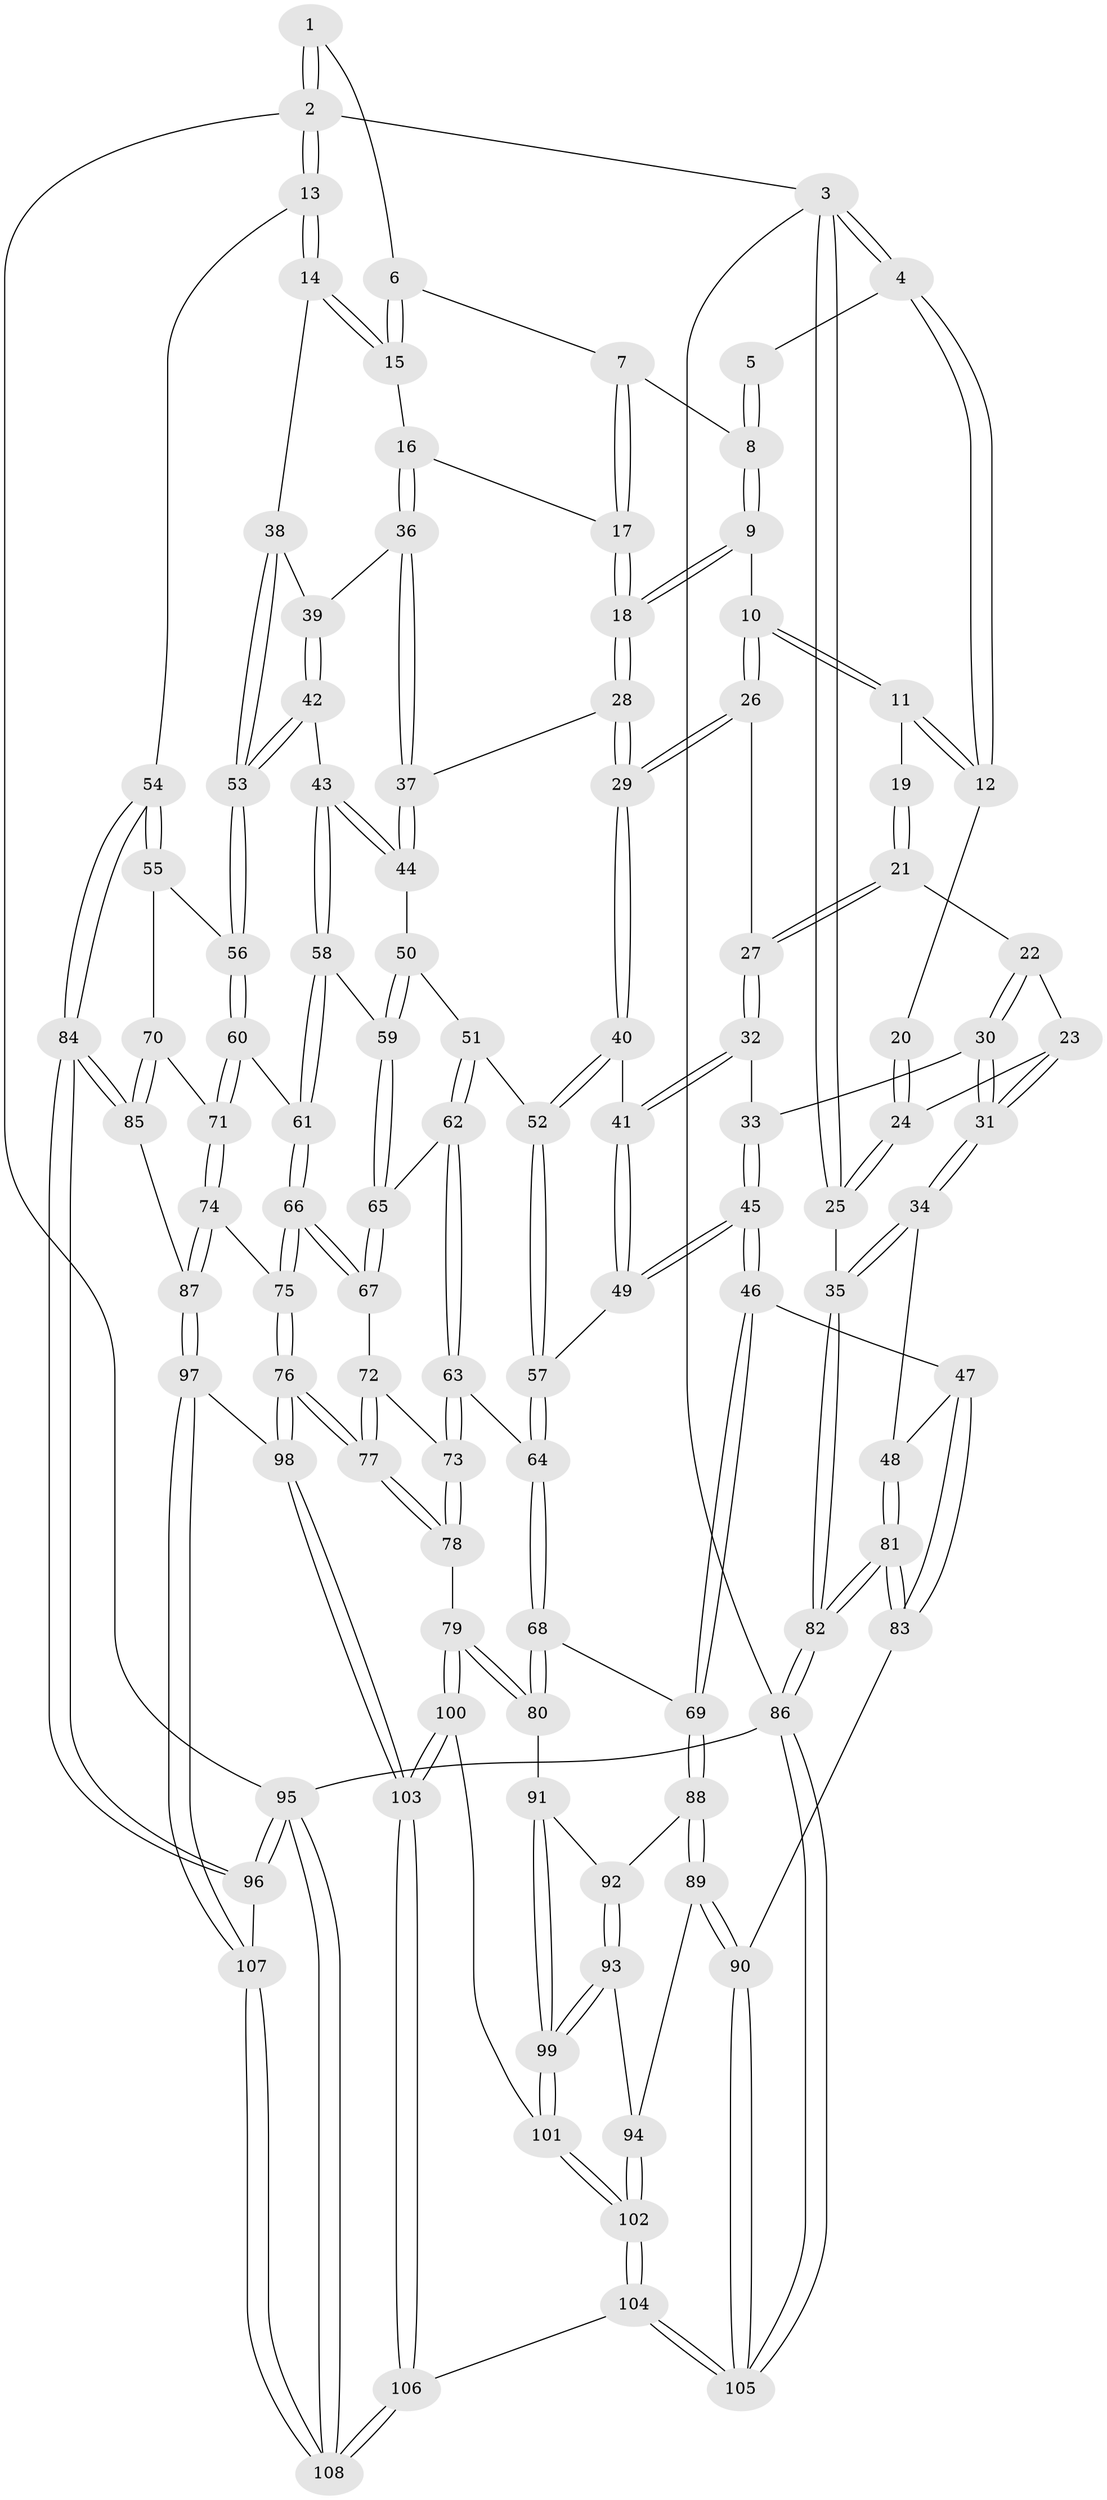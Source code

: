 // coarse degree distribution, {4: 0.4375, 6: 0.0625, 3: 0.125, 5: 0.359375, 7: 0.015625}
// Generated by graph-tools (version 1.1) at 2025/42/03/06/25 10:42:30]
// undirected, 108 vertices, 267 edges
graph export_dot {
graph [start="1"]
  node [color=gray90,style=filled];
  1 [pos="+0.9371970143376429+0"];
  2 [pos="+1+0"];
  3 [pos="+0+0"];
  4 [pos="+0.4602867778397584+0"];
  5 [pos="+0.4618280760343696+0"];
  6 [pos="+0.8437484620335364+0"];
  7 [pos="+0.7238689592911142+0.09451675303173142"];
  8 [pos="+0.6600542031095212+0.09627515139378252"];
  9 [pos="+0.619695132853503+0.1877176551237197"];
  10 [pos="+0.40864101384769674+0.10998292041513273"];
  11 [pos="+0.40577038860281245+0.09724303820852165"];
  12 [pos="+0.4056193517231969+0.04355761530228032"];
  13 [pos="+1+0.2851500842814196"];
  14 [pos="+1+0.2853252237886112"];
  15 [pos="+0.8840078889270094+0.19374407253382883"];
  16 [pos="+0.8259129394898906+0.22807177024783867"];
  17 [pos="+0.742311699454008+0.1575130351094921"];
  18 [pos="+0.6425544021396911+0.25159590748551797"];
  19 [pos="+0.19190351471037034+0.1690602643991485"];
  20 [pos="+0.14933537234088962+0.07038626337985128"];
  21 [pos="+0.18213172578159434+0.2083028316028349"];
  22 [pos="+0.14619609828760288+0.23005696117573743"];
  23 [pos="+0.07332715789206182+0.21612599160926124"];
  24 [pos="+0+0"];
  25 [pos="+0+0"];
  26 [pos="+0.39648855612754524+0.22811390325564204"];
  27 [pos="+0.3004114814043754+0.27659713560249466"];
  28 [pos="+0.6461117095219743+0.2883817372977624"];
  29 [pos="+0.4862597685570414+0.3522985276531604"];
  30 [pos="+0.16054180298399356+0.35512508475450805"];
  31 [pos="+0.0009528739215271746+0.4310575597574407"];
  32 [pos="+0.28425237704346223+0.30240560747170786"];
  33 [pos="+0.23707645205922245+0.3673650087211366"];
  34 [pos="+0+0.46907834694480594"];
  35 [pos="+0+0.4713048771185315"];
  36 [pos="+0.7582495277161242+0.32493550909813634"];
  37 [pos="+0.7320791593866242+0.3349834782334831"];
  38 [pos="+0.9824642556623502+0.3582903432395992"];
  39 [pos="+0.8479113835725515+0.36860065773678213"];
  40 [pos="+0.48059639023130063+0.39084641461314173"];
  41 [pos="+0.3999987912924617+0.45087954963082877"];
  42 [pos="+0.8676743836622678+0.5065116218655802"];
  43 [pos="+0.7972490657464087+0.5138618297781724"];
  44 [pos="+0.7220394723312107+0.41124038049915546"];
  45 [pos="+0.3026582507869039+0.5225307392348572"];
  46 [pos="+0.25838331639270246+0.6007826603388444"];
  47 [pos="+0.1419965865315128+0.5904577861309889"];
  48 [pos="+0.12279007442113903+0.5801761836818577"];
  49 [pos="+0.33159256606796433+0.5082927007255074"];
  50 [pos="+0.6219535832317554+0.5004405275312654"];
  51 [pos="+0.5914872369969899+0.5079097538987063"];
  52 [pos="+0.5676361396772196+0.5015056911985315"];
  53 [pos="+0.8790820124298545+0.5103447835090448"];
  54 [pos="+1+0.527142976652918"];
  55 [pos="+0.9598204317182536+0.5700281465467654"];
  56 [pos="+0.9363041825652324+0.5662277665493961"];
  57 [pos="+0.5048876426126989+0.5832036163823201"];
  58 [pos="+0.782847811844627+0.5377397795849889"];
  59 [pos="+0.7234770511806161+0.5728779442998968"];
  60 [pos="+0.8625700378264414+0.6451926248422902"];
  61 [pos="+0.8235476120395822+0.6525605258479181"];
  62 [pos="+0.6093090757976142+0.5753516309510668"];
  63 [pos="+0.5993180489516202+0.657095285512136"];
  64 [pos="+0.49518998104145245+0.6460193262444209"];
  65 [pos="+0.7085497823208113+0.6333211560977533"];
  66 [pos="+0.8013786537079662+0.67247439523105"];
  67 [pos="+0.7097146054250603+0.6512956668900663"];
  68 [pos="+0.46705948734557456+0.6769641696124423"];
  69 [pos="+0.2624049608417933+0.6083356239356053"];
  70 [pos="+0.9524876686913187+0.701673359804566"];
  71 [pos="+0.9092911218880236+0.7142754778601206"];
  72 [pos="+0.7093235298407787+0.651717037122572"];
  73 [pos="+0.6174213297404212+0.6769506103622231"];
  74 [pos="+0.8808297035400541+0.7772633859889834"];
  75 [pos="+0.8048758391753195+0.7309091756181735"];
  76 [pos="+0.7084673623504142+0.8121013267025942"];
  77 [pos="+0.7067147325879531+0.8108830305729389"];
  78 [pos="+0.6006393627988755+0.7870148368880805"];
  79 [pos="+0.5601714185415342+0.8032898687114417"];
  80 [pos="+0.4751811896892573+0.7181460646360893"];
  81 [pos="+0+0.8329997129534291"];
  82 [pos="+0+0.845912172248535"];
  83 [pos="+0.0494868344954684+0.8352010016258385"];
  84 [pos="+1+0.8165992683127754"];
  85 [pos="+1+0.8024742653749328"];
  86 [pos="+0+1"];
  87 [pos="+0.8986088399384642+0.8336552299197574"];
  88 [pos="+0.2626141074205058+0.6118841056114992"];
  89 [pos="+0.17483597583667443+0.8408874304066961"];
  90 [pos="+0.13290343618262074+0.8784786541602293"];
  91 [pos="+0.3937530410733287+0.7904447899343898"];
  92 [pos="+0.30004216998404015+0.6989666068931745"];
  93 [pos="+0.29487379835105665+0.8156509335803257"];
  94 [pos="+0.27539390728886093+0.8309492955953589"];
  95 [pos="+1+1"];
  96 [pos="+1+0.8250518983471086"];
  97 [pos="+0.8381281632643511+0.9153404192315637"];
  98 [pos="+0.7127736866870568+0.8204762127129491"];
  99 [pos="+0.3895282927868518+0.8410480862225034"];
  100 [pos="+0.5321889659859916+0.863548779434927"];
  101 [pos="+0.39291307636371825+0.8492635589260661"];
  102 [pos="+0.34006315281404936+0.9768679829102712"];
  103 [pos="+0.5675819430846587+1"];
  104 [pos="+0.2919623708142287+1"];
  105 [pos="+0.2735090366116903+1"];
  106 [pos="+0.563540784878123+1"];
  107 [pos="+0.8420005694066719+0.9728390814475083"];
  108 [pos="+0.8048901621560793+1"];
  1 -- 2;
  1 -- 2;
  1 -- 6;
  2 -- 3;
  2 -- 13;
  2 -- 13;
  2 -- 95;
  3 -- 4;
  3 -- 4;
  3 -- 25;
  3 -- 25;
  3 -- 86;
  4 -- 5;
  4 -- 12;
  4 -- 12;
  5 -- 8;
  5 -- 8;
  6 -- 7;
  6 -- 15;
  6 -- 15;
  7 -- 8;
  7 -- 17;
  7 -- 17;
  8 -- 9;
  8 -- 9;
  9 -- 10;
  9 -- 18;
  9 -- 18;
  10 -- 11;
  10 -- 11;
  10 -- 26;
  10 -- 26;
  11 -- 12;
  11 -- 12;
  11 -- 19;
  12 -- 20;
  13 -- 14;
  13 -- 14;
  13 -- 54;
  14 -- 15;
  14 -- 15;
  14 -- 38;
  15 -- 16;
  16 -- 17;
  16 -- 36;
  16 -- 36;
  17 -- 18;
  17 -- 18;
  18 -- 28;
  18 -- 28;
  19 -- 21;
  19 -- 21;
  20 -- 24;
  20 -- 24;
  21 -- 22;
  21 -- 27;
  21 -- 27;
  22 -- 23;
  22 -- 30;
  22 -- 30;
  23 -- 24;
  23 -- 31;
  23 -- 31;
  24 -- 25;
  24 -- 25;
  25 -- 35;
  26 -- 27;
  26 -- 29;
  26 -- 29;
  27 -- 32;
  27 -- 32;
  28 -- 29;
  28 -- 29;
  28 -- 37;
  29 -- 40;
  29 -- 40;
  30 -- 31;
  30 -- 31;
  30 -- 33;
  31 -- 34;
  31 -- 34;
  32 -- 33;
  32 -- 41;
  32 -- 41;
  33 -- 45;
  33 -- 45;
  34 -- 35;
  34 -- 35;
  34 -- 48;
  35 -- 82;
  35 -- 82;
  36 -- 37;
  36 -- 37;
  36 -- 39;
  37 -- 44;
  37 -- 44;
  38 -- 39;
  38 -- 53;
  38 -- 53;
  39 -- 42;
  39 -- 42;
  40 -- 41;
  40 -- 52;
  40 -- 52;
  41 -- 49;
  41 -- 49;
  42 -- 43;
  42 -- 53;
  42 -- 53;
  43 -- 44;
  43 -- 44;
  43 -- 58;
  43 -- 58;
  44 -- 50;
  45 -- 46;
  45 -- 46;
  45 -- 49;
  45 -- 49;
  46 -- 47;
  46 -- 69;
  46 -- 69;
  47 -- 48;
  47 -- 83;
  47 -- 83;
  48 -- 81;
  48 -- 81;
  49 -- 57;
  50 -- 51;
  50 -- 59;
  50 -- 59;
  51 -- 52;
  51 -- 62;
  51 -- 62;
  52 -- 57;
  52 -- 57;
  53 -- 56;
  53 -- 56;
  54 -- 55;
  54 -- 55;
  54 -- 84;
  54 -- 84;
  55 -- 56;
  55 -- 70;
  56 -- 60;
  56 -- 60;
  57 -- 64;
  57 -- 64;
  58 -- 59;
  58 -- 61;
  58 -- 61;
  59 -- 65;
  59 -- 65;
  60 -- 61;
  60 -- 71;
  60 -- 71;
  61 -- 66;
  61 -- 66;
  62 -- 63;
  62 -- 63;
  62 -- 65;
  63 -- 64;
  63 -- 73;
  63 -- 73;
  64 -- 68;
  64 -- 68;
  65 -- 67;
  65 -- 67;
  66 -- 67;
  66 -- 67;
  66 -- 75;
  66 -- 75;
  67 -- 72;
  68 -- 69;
  68 -- 80;
  68 -- 80;
  69 -- 88;
  69 -- 88;
  70 -- 71;
  70 -- 85;
  70 -- 85;
  71 -- 74;
  71 -- 74;
  72 -- 73;
  72 -- 77;
  72 -- 77;
  73 -- 78;
  73 -- 78;
  74 -- 75;
  74 -- 87;
  74 -- 87;
  75 -- 76;
  75 -- 76;
  76 -- 77;
  76 -- 77;
  76 -- 98;
  76 -- 98;
  77 -- 78;
  77 -- 78;
  78 -- 79;
  79 -- 80;
  79 -- 80;
  79 -- 100;
  79 -- 100;
  80 -- 91;
  81 -- 82;
  81 -- 82;
  81 -- 83;
  81 -- 83;
  82 -- 86;
  82 -- 86;
  83 -- 90;
  84 -- 85;
  84 -- 85;
  84 -- 96;
  84 -- 96;
  85 -- 87;
  86 -- 105;
  86 -- 105;
  86 -- 95;
  87 -- 97;
  87 -- 97;
  88 -- 89;
  88 -- 89;
  88 -- 92;
  89 -- 90;
  89 -- 90;
  89 -- 94;
  90 -- 105;
  90 -- 105;
  91 -- 92;
  91 -- 99;
  91 -- 99;
  92 -- 93;
  92 -- 93;
  93 -- 94;
  93 -- 99;
  93 -- 99;
  94 -- 102;
  94 -- 102;
  95 -- 96;
  95 -- 96;
  95 -- 108;
  95 -- 108;
  96 -- 107;
  97 -- 98;
  97 -- 107;
  97 -- 107;
  98 -- 103;
  98 -- 103;
  99 -- 101;
  99 -- 101;
  100 -- 101;
  100 -- 103;
  100 -- 103;
  101 -- 102;
  101 -- 102;
  102 -- 104;
  102 -- 104;
  103 -- 106;
  103 -- 106;
  104 -- 105;
  104 -- 105;
  104 -- 106;
  106 -- 108;
  106 -- 108;
  107 -- 108;
  107 -- 108;
}
